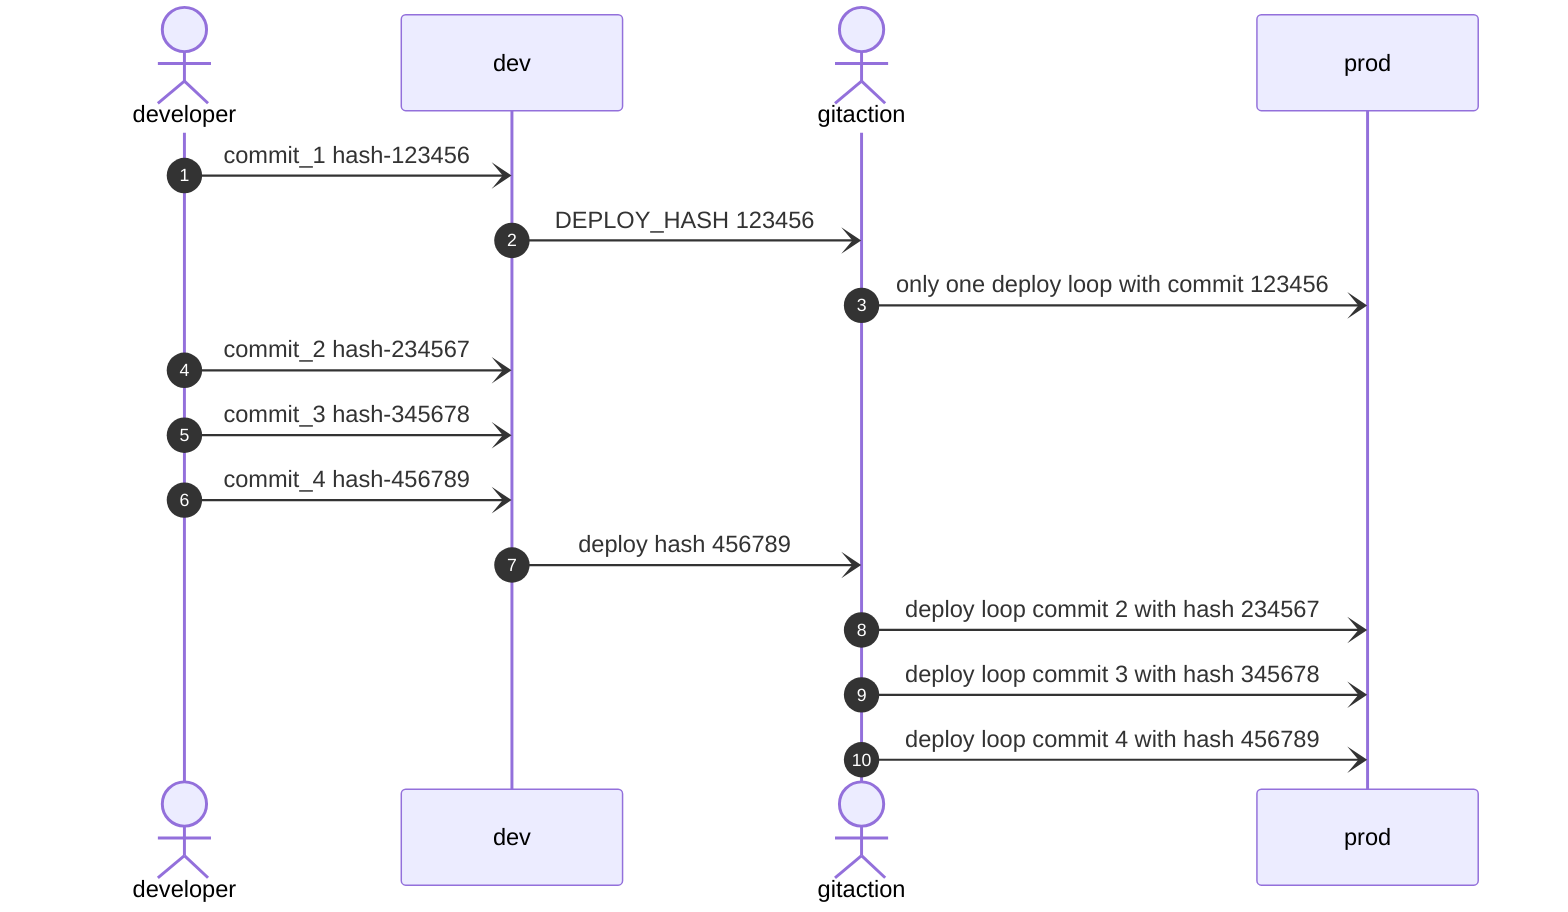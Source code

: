 sequenceDiagram
    autonumber
    actor developer
    participant dev
    actor gitaction
    participant prod
    developer-)dev: commit_1 hash-123456
    dev-)gitaction: DEPLOY_HASH 123456
    gitaction-)prod: only one deploy loop with commit 123456
    developer-)dev: commit_2 hash-234567
    developer-)dev: commit_3 hash-345678
    developer-)dev: commit_4 hash-456789
    dev-)gitaction: deploy hash 456789
    gitaction-)prod: deploy loop commit 2 with hash 234567
    gitaction-)prod: deploy loop commit 3 with hash 345678
    gitaction-)prod: deploy loop commit 4 with hash 456789